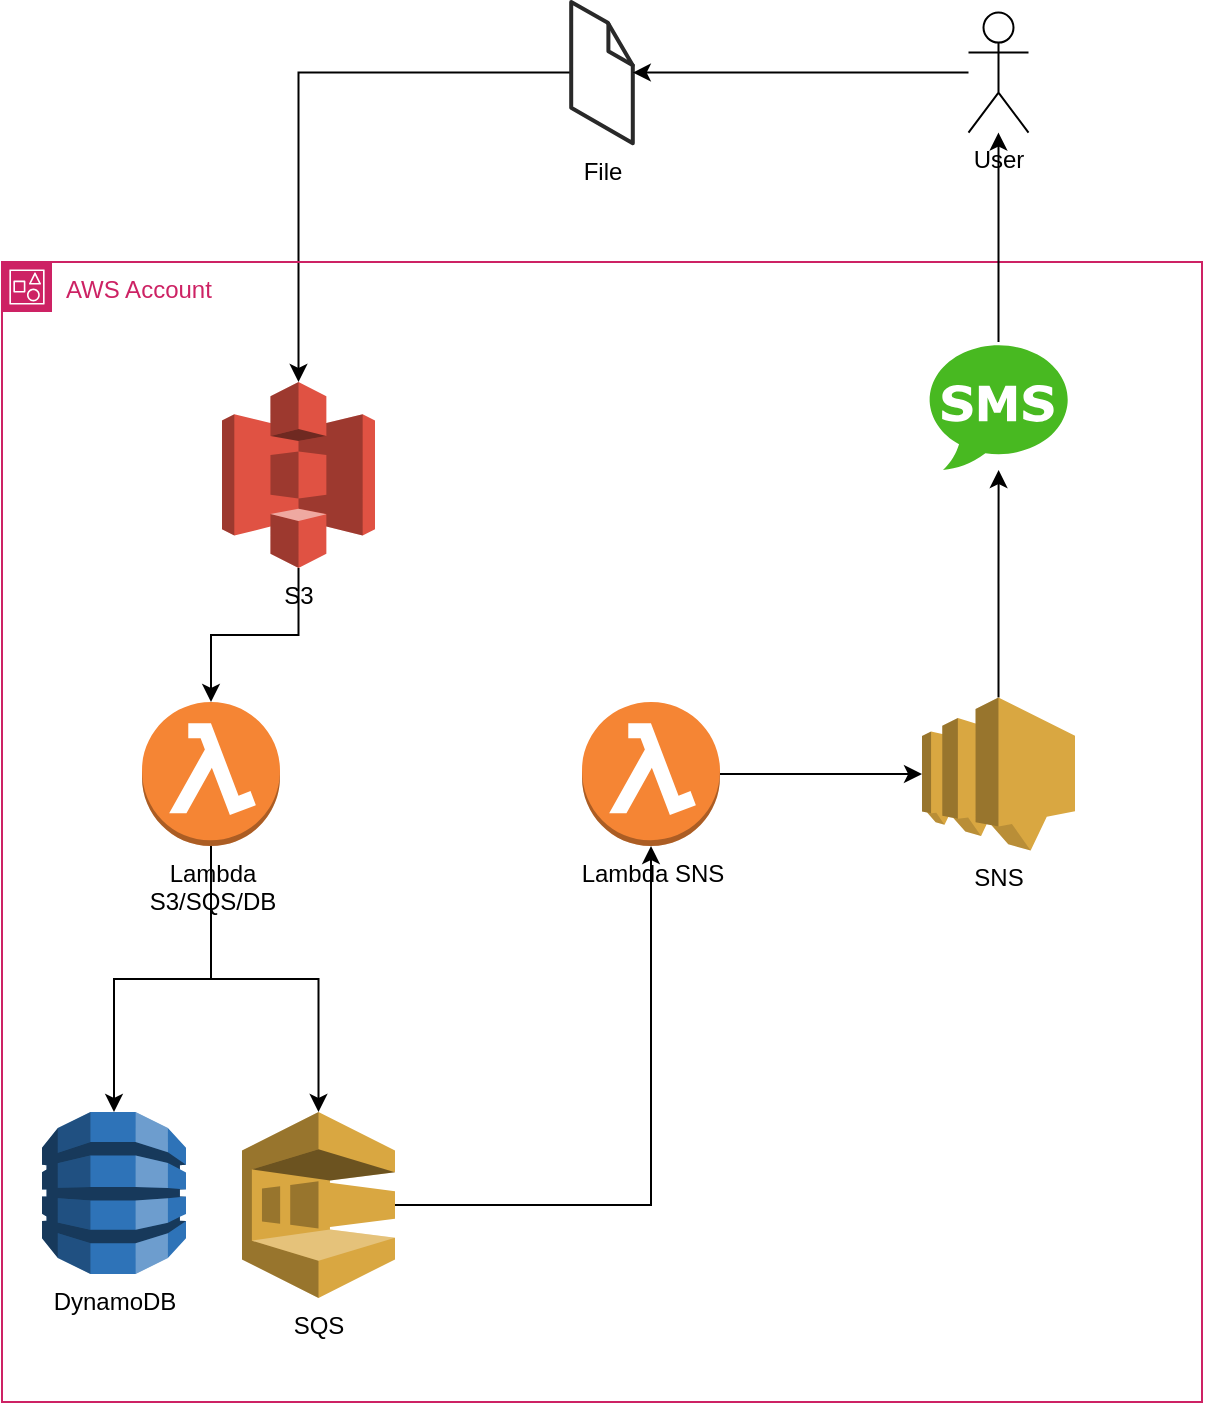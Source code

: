 <mxfile version="24.8.4">
  <diagram name="Página-1" id="Fp0cObmac8X4kcfg7oG-">
    <mxGraphModel dx="1386" dy="768" grid="1" gridSize="10" guides="1" tooltips="1" connect="1" arrows="1" fold="1" page="1" pageScale="1" pageWidth="827" pageHeight="1169" math="0" shadow="0">
      <root>
        <mxCell id="0" />
        <mxCell id="1" parent="0" />
        <mxCell id="Rpbk8-4QXfQWtiyHHp3N-10" value="" style="edgeStyle=orthogonalEdgeStyle;rounded=0;orthogonalLoop=1;jettySize=auto;html=1;" edge="1" parent="1" source="Rpbk8-4QXfQWtiyHHp3N-1" target="Rpbk8-4QXfQWtiyHHp3N-2">
          <mxGeometry relative="1" as="geometry" />
        </mxCell>
        <mxCell id="Rpbk8-4QXfQWtiyHHp3N-1" value="File" style="verticalLabelPosition=bottom;html=1;verticalAlign=top;strokeWidth=1;align=center;outlineConnect=0;dashed=0;outlineConnect=0;shape=mxgraph.aws3d.file;aspect=fixed;strokeColor=#292929;" vertex="1" parent="1">
          <mxGeometry x="364.6" y="30" width="30.8" height="70.6" as="geometry" />
        </mxCell>
        <mxCell id="Rpbk8-4QXfQWtiyHHp3N-19" style="edgeStyle=orthogonalEdgeStyle;rounded=0;orthogonalLoop=1;jettySize=auto;html=1;" edge="1" parent="1" source="Rpbk8-4QXfQWtiyHHp3N-8" target="Rpbk8-4QXfQWtiyHHp3N-1">
          <mxGeometry relative="1" as="geometry" />
        </mxCell>
        <mxCell id="Rpbk8-4QXfQWtiyHHp3N-8" value="User&lt;div&gt;&lt;br&gt;&lt;/div&gt;" style="shape=umlActor;verticalLabelPosition=bottom;verticalAlign=top;html=1;outlineConnect=0;" vertex="1" parent="1">
          <mxGeometry x="563.25" y="35.3" width="30" height="60" as="geometry" />
        </mxCell>
        <mxCell id="Rpbk8-4QXfQWtiyHHp3N-9" value="AWS Account" style="points=[[0,0],[0.25,0],[0.5,0],[0.75,0],[1,0],[1,0.25],[1,0.5],[1,0.75],[1,1],[0.75,1],[0.5,1],[0.25,1],[0,1],[0,0.75],[0,0.5],[0,0.25]];outlineConnect=0;gradientColor=none;html=1;whiteSpace=wrap;fontSize=12;fontStyle=0;container=1;pointerEvents=0;collapsible=0;recursiveResize=0;shape=mxgraph.aws4.group;grIcon=mxgraph.aws4.group_account;strokeColor=#CD2264;fillColor=none;verticalAlign=top;align=left;spacingLeft=30;fontColor=#CD2264;dashed=0;" vertex="1" parent="1">
          <mxGeometry x="80" y="160" width="600" height="570" as="geometry" />
        </mxCell>
        <mxCell id="Rpbk8-4QXfQWtiyHHp3N-11" value="" style="edgeStyle=orthogonalEdgeStyle;rounded=0;orthogonalLoop=1;jettySize=auto;html=1;" edge="1" parent="Rpbk8-4QXfQWtiyHHp3N-9" source="Rpbk8-4QXfQWtiyHHp3N-2" target="Rpbk8-4QXfQWtiyHHp3N-4">
          <mxGeometry relative="1" as="geometry" />
        </mxCell>
        <mxCell id="Rpbk8-4QXfQWtiyHHp3N-2" value="S3" style="outlineConnect=0;dashed=0;verticalLabelPosition=bottom;verticalAlign=top;align=center;html=1;shape=mxgraph.aws3.s3;fillColor=#E05243;gradientColor=none;" vertex="1" parent="Rpbk8-4QXfQWtiyHHp3N-9">
          <mxGeometry x="110" y="60" width="76.5" height="93" as="geometry" />
        </mxCell>
        <mxCell id="Rpbk8-4QXfQWtiyHHp3N-12" value="" style="edgeStyle=orthogonalEdgeStyle;rounded=0;orthogonalLoop=1;jettySize=auto;html=1;" edge="1" parent="Rpbk8-4QXfQWtiyHHp3N-9" source="Rpbk8-4QXfQWtiyHHp3N-4" target="Rpbk8-4QXfQWtiyHHp3N-6">
          <mxGeometry relative="1" as="geometry" />
        </mxCell>
        <mxCell id="Rpbk8-4QXfQWtiyHHp3N-13" value="" style="edgeStyle=orthogonalEdgeStyle;rounded=0;orthogonalLoop=1;jettySize=auto;html=1;" edge="1" parent="Rpbk8-4QXfQWtiyHHp3N-9" source="Rpbk8-4QXfQWtiyHHp3N-4" target="Rpbk8-4QXfQWtiyHHp3N-5">
          <mxGeometry relative="1" as="geometry" />
        </mxCell>
        <mxCell id="Rpbk8-4QXfQWtiyHHp3N-4" value="Lambda&lt;br&gt;S3/SQS/DB&lt;div&gt;&lt;br&gt;&lt;/div&gt;" style="outlineConnect=0;dashed=0;verticalLabelPosition=bottom;verticalAlign=top;align=center;html=1;shape=mxgraph.aws3.lambda_function;fillColor=#F58534;gradientColor=none;" vertex="1" parent="Rpbk8-4QXfQWtiyHHp3N-9">
          <mxGeometry x="70" y="220" width="69" height="72" as="geometry" />
        </mxCell>
        <mxCell id="Rpbk8-4QXfQWtiyHHp3N-16" value="" style="edgeStyle=orthogonalEdgeStyle;rounded=0;orthogonalLoop=1;jettySize=auto;html=1;" edge="1" parent="Rpbk8-4QXfQWtiyHHp3N-9" source="Rpbk8-4QXfQWtiyHHp3N-3" target="Rpbk8-4QXfQWtiyHHp3N-7">
          <mxGeometry relative="1" as="geometry" />
        </mxCell>
        <mxCell id="Rpbk8-4QXfQWtiyHHp3N-3" value="Lambda SNS" style="outlineConnect=0;dashed=0;verticalLabelPosition=bottom;verticalAlign=top;align=center;html=1;shape=mxgraph.aws3.lambda_function;fillColor=#F58534;gradientColor=none;" vertex="1" parent="Rpbk8-4QXfQWtiyHHp3N-9">
          <mxGeometry x="290" y="220" width="69" height="72" as="geometry" />
        </mxCell>
        <mxCell id="Rpbk8-4QXfQWtiyHHp3N-15" value="" style="edgeStyle=orthogonalEdgeStyle;rounded=0;orthogonalLoop=1;jettySize=auto;html=1;" edge="1" parent="Rpbk8-4QXfQWtiyHHp3N-9" source="Rpbk8-4QXfQWtiyHHp3N-6" target="Rpbk8-4QXfQWtiyHHp3N-3">
          <mxGeometry relative="1" as="geometry" />
        </mxCell>
        <mxCell id="Rpbk8-4QXfQWtiyHHp3N-6" value="SQS&lt;div&gt;&lt;br&gt;&lt;/div&gt;" style="outlineConnect=0;dashed=0;verticalLabelPosition=bottom;verticalAlign=top;align=center;html=1;shape=mxgraph.aws3.sqs;fillColor=#D9A741;gradientColor=none;" vertex="1" parent="Rpbk8-4QXfQWtiyHHp3N-9">
          <mxGeometry x="120" y="425" width="76.5" height="93" as="geometry" />
        </mxCell>
        <mxCell id="Rpbk8-4QXfQWtiyHHp3N-21" value="" style="edgeStyle=orthogonalEdgeStyle;rounded=0;orthogonalLoop=1;jettySize=auto;html=1;" edge="1" parent="Rpbk8-4QXfQWtiyHHp3N-9" source="Rpbk8-4QXfQWtiyHHp3N-7" target="Rpbk8-4QXfQWtiyHHp3N-20">
          <mxGeometry relative="1" as="geometry" />
        </mxCell>
        <mxCell id="Rpbk8-4QXfQWtiyHHp3N-7" value="SNS&lt;div&gt;&lt;br&gt;&lt;/div&gt;" style="outlineConnect=0;dashed=0;verticalLabelPosition=bottom;verticalAlign=top;align=center;html=1;shape=mxgraph.aws3.sns;fillColor=#D9A741;gradientColor=none;" vertex="1" parent="Rpbk8-4QXfQWtiyHHp3N-9">
          <mxGeometry x="460" y="217.75" width="76.5" height="76.5" as="geometry" />
        </mxCell>
        <mxCell id="Rpbk8-4QXfQWtiyHHp3N-5" value="DynamoDB" style="outlineConnect=0;dashed=0;verticalLabelPosition=bottom;verticalAlign=top;align=center;html=1;shape=mxgraph.aws3.dynamo_db;fillColor=#2E73B8;gradientColor=none;" vertex="1" parent="Rpbk8-4QXfQWtiyHHp3N-9">
          <mxGeometry x="20" y="425" width="72" height="81" as="geometry" />
        </mxCell>
        <mxCell id="Rpbk8-4QXfQWtiyHHp3N-20" value="" style="dashed=0;outlineConnect=0;html=1;align=center;labelPosition=center;verticalLabelPosition=bottom;verticalAlign=top;shape=mxgraph.weblogos.sms;fillColor=#48B921;strokeColor=none" vertex="1" parent="Rpbk8-4QXfQWtiyHHp3N-9">
          <mxGeometry x="463.65" y="40" width="69.2" height="64" as="geometry" />
        </mxCell>
        <mxCell id="Rpbk8-4QXfQWtiyHHp3N-22" value="" style="edgeStyle=orthogonalEdgeStyle;rounded=0;orthogonalLoop=1;jettySize=auto;html=1;" edge="1" parent="1" source="Rpbk8-4QXfQWtiyHHp3N-20" target="Rpbk8-4QXfQWtiyHHp3N-8">
          <mxGeometry relative="1" as="geometry" />
        </mxCell>
      </root>
    </mxGraphModel>
  </diagram>
</mxfile>
